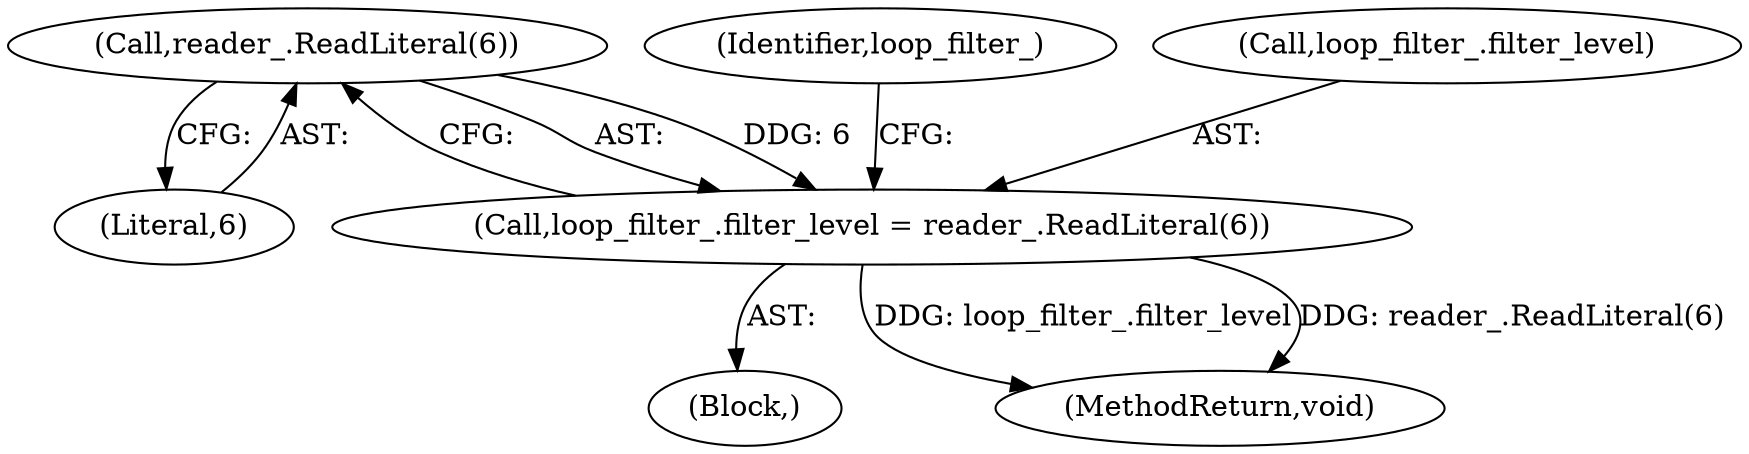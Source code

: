 digraph "1_Chrome_27c68f543e5eba779902447445dfb05ec3f5bf75_17@API" {
"1000106" [label="(Call,reader_.ReadLiteral(6))"];
"1000102" [label="(Call,loop_filter_.filter_level = reader_.ReadLiteral(6))"];
"1000106" [label="(Call,reader_.ReadLiteral(6))"];
"1000101" [label="(Block,)"];
"1000110" [label="(Identifier,loop_filter_)"];
"1000102" [label="(Call,loop_filter_.filter_level = reader_.ReadLiteral(6))"];
"1000203" [label="(MethodReturn,void)"];
"1000107" [label="(Literal,6)"];
"1000103" [label="(Call,loop_filter_.filter_level)"];
"1000106" -> "1000102"  [label="AST: "];
"1000106" -> "1000107"  [label="CFG: "];
"1000107" -> "1000106"  [label="AST: "];
"1000102" -> "1000106"  [label="CFG: "];
"1000106" -> "1000102"  [label="DDG: 6"];
"1000102" -> "1000101"  [label="AST: "];
"1000103" -> "1000102"  [label="AST: "];
"1000110" -> "1000102"  [label="CFG: "];
"1000102" -> "1000203"  [label="DDG: loop_filter_.filter_level"];
"1000102" -> "1000203"  [label="DDG: reader_.ReadLiteral(6)"];
}
